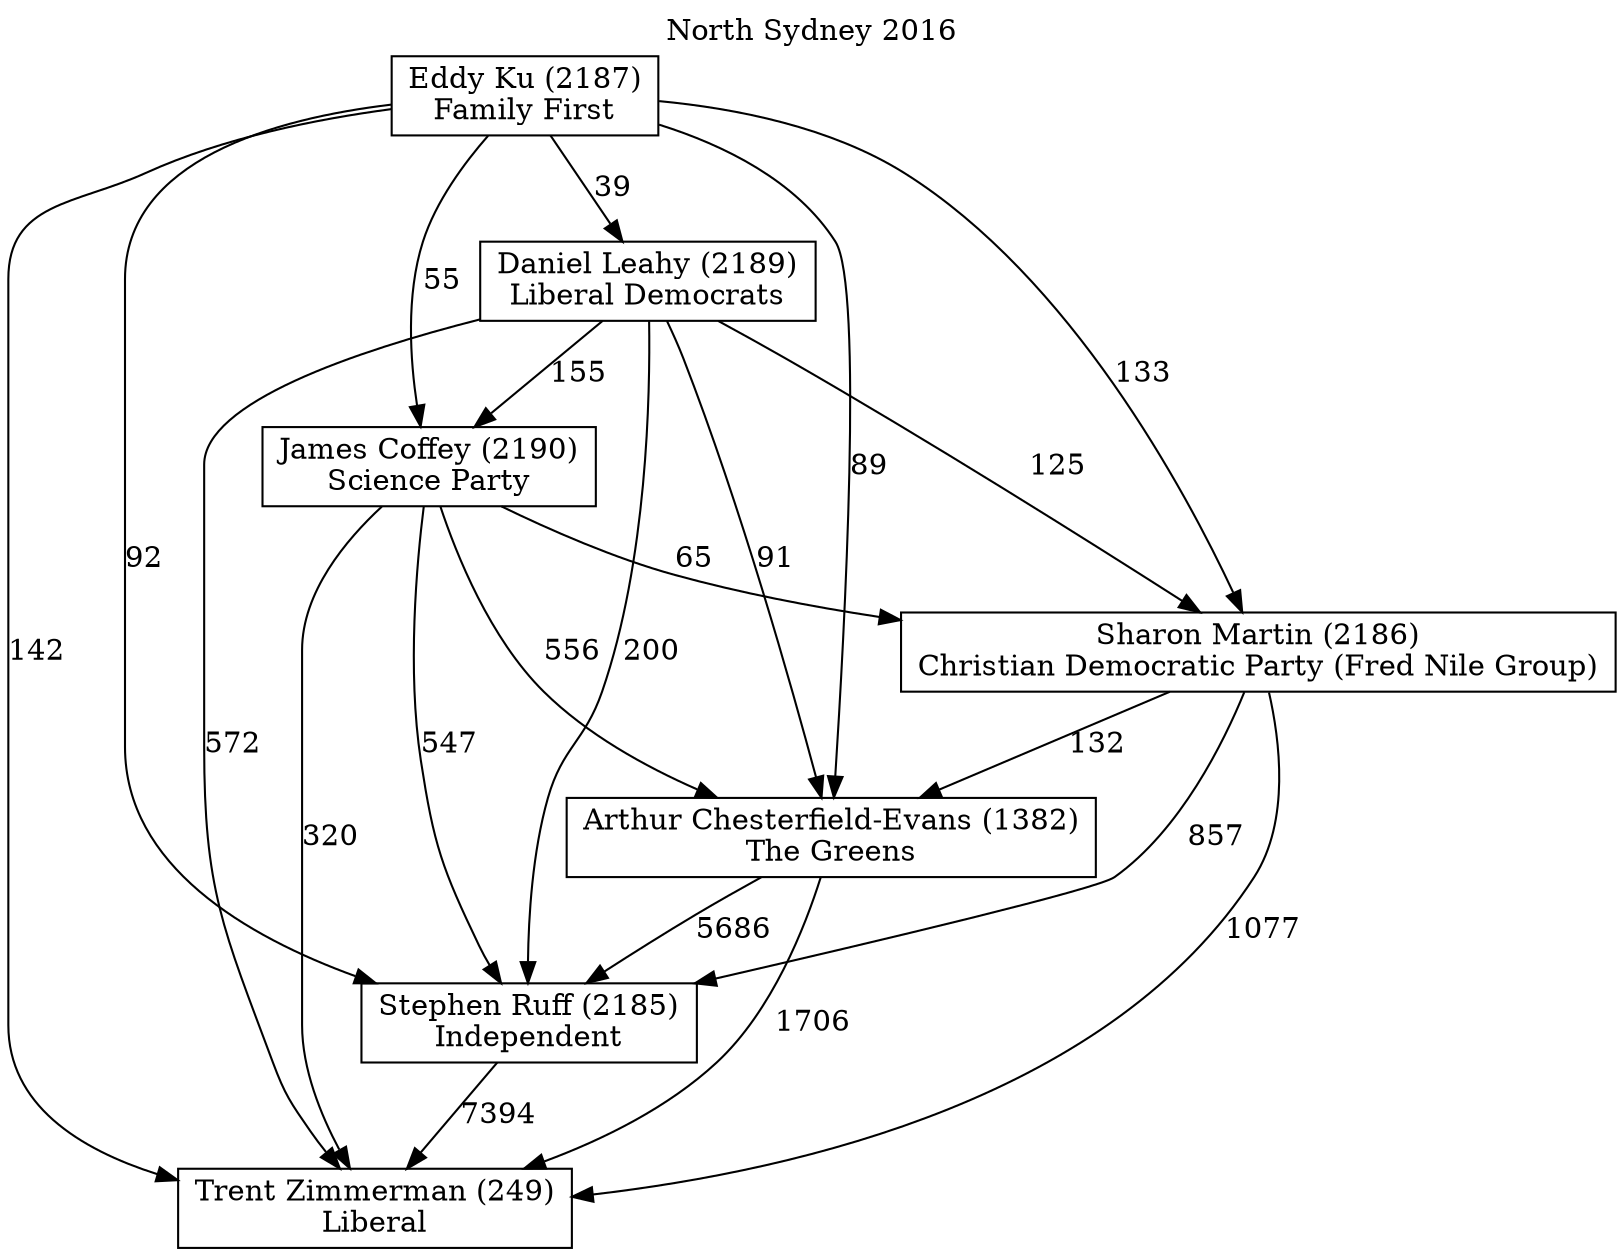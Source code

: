 // House preference flow
digraph "Trent Zimmerman (249)_North Sydney_2016" {
	graph [label="North Sydney 2016" labelloc=t mclimit=10]
	node [shape=box]
	"Trent Zimmerman (249)" [label="Trent Zimmerman (249)
Liberal"]
	"Stephen Ruff (2185)" [label="Stephen Ruff (2185)
Independent"]
	"Arthur Chesterfield-Evans (1382)" [label="Arthur Chesterfield-Evans (1382)
The Greens"]
	"Sharon Martin (2186)" [label="Sharon Martin (2186)
Christian Democratic Party (Fred Nile Group)"]
	"James Coffey (2190)" [label="James Coffey (2190)
Science Party"]
	"Daniel Leahy (2189)" [label="Daniel Leahy (2189)
Liberal Democrats"]
	"Eddy Ku (2187)" [label="Eddy Ku (2187)
Family First"]
	"Stephen Ruff (2185)" -> "Trent Zimmerman (249)" [label=7394]
	"Arthur Chesterfield-Evans (1382)" -> "Stephen Ruff (2185)" [label=5686]
	"Sharon Martin (2186)" -> "Arthur Chesterfield-Evans (1382)" [label=132]
	"James Coffey (2190)" -> "Sharon Martin (2186)" [label=65]
	"Daniel Leahy (2189)" -> "James Coffey (2190)" [label=155]
	"Eddy Ku (2187)" -> "Daniel Leahy (2189)" [label=39]
	"Arthur Chesterfield-Evans (1382)" -> "Trent Zimmerman (249)" [label=1706]
	"Sharon Martin (2186)" -> "Trent Zimmerman (249)" [label=1077]
	"James Coffey (2190)" -> "Trent Zimmerman (249)" [label=320]
	"Daniel Leahy (2189)" -> "Trent Zimmerman (249)" [label=572]
	"Eddy Ku (2187)" -> "Trent Zimmerman (249)" [label=142]
	"Eddy Ku (2187)" -> "James Coffey (2190)" [label=55]
	"Daniel Leahy (2189)" -> "Sharon Martin (2186)" [label=125]
	"Eddy Ku (2187)" -> "Sharon Martin (2186)" [label=133]
	"James Coffey (2190)" -> "Arthur Chesterfield-Evans (1382)" [label=556]
	"Daniel Leahy (2189)" -> "Arthur Chesterfield-Evans (1382)" [label=91]
	"Eddy Ku (2187)" -> "Arthur Chesterfield-Evans (1382)" [label=89]
	"Sharon Martin (2186)" -> "Stephen Ruff (2185)" [label=857]
	"James Coffey (2190)" -> "Stephen Ruff (2185)" [label=547]
	"Daniel Leahy (2189)" -> "Stephen Ruff (2185)" [label=200]
	"Eddy Ku (2187)" -> "Stephen Ruff (2185)" [label=92]
}
